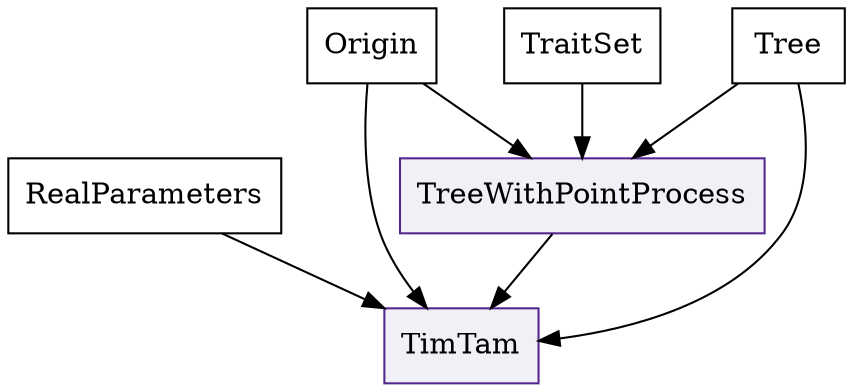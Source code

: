 digraph G {
  TimTam [shape=box,
          style=filled,
          color="#54278f",
          fillcolor="#f2f0f7"];
  RealParameters [shape=box];
  TreeWithPointProcess [shape=box,
                        style=filled,
                        color="#54278f",
                        fillcolor="#f2f0f7"];
  TraitSet [shape=box];
  Origin [shape=box];
  Tree [shape=box];

  Origin -> TimTam;
  Origin -> TreeWithPointProcess;
  TraitSet -> TreeWithPointProcess;
  TreeWithPointProcess -> TimTam;
  RealParameters -> TimTam;
  Tree -> TreeWithPointProcess;
  Tree -> TimTam;
}
